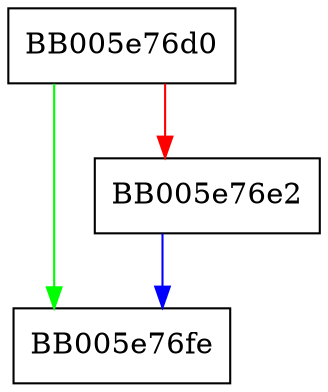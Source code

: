 digraph OPENSSL_LH_set_thunks {
  node [shape="box"];
  graph [splines=ortho];
  BB005e76d0 -> BB005e76fe [color="green"];
  BB005e76d0 -> BB005e76e2 [color="red"];
  BB005e76e2 -> BB005e76fe [color="blue"];
}